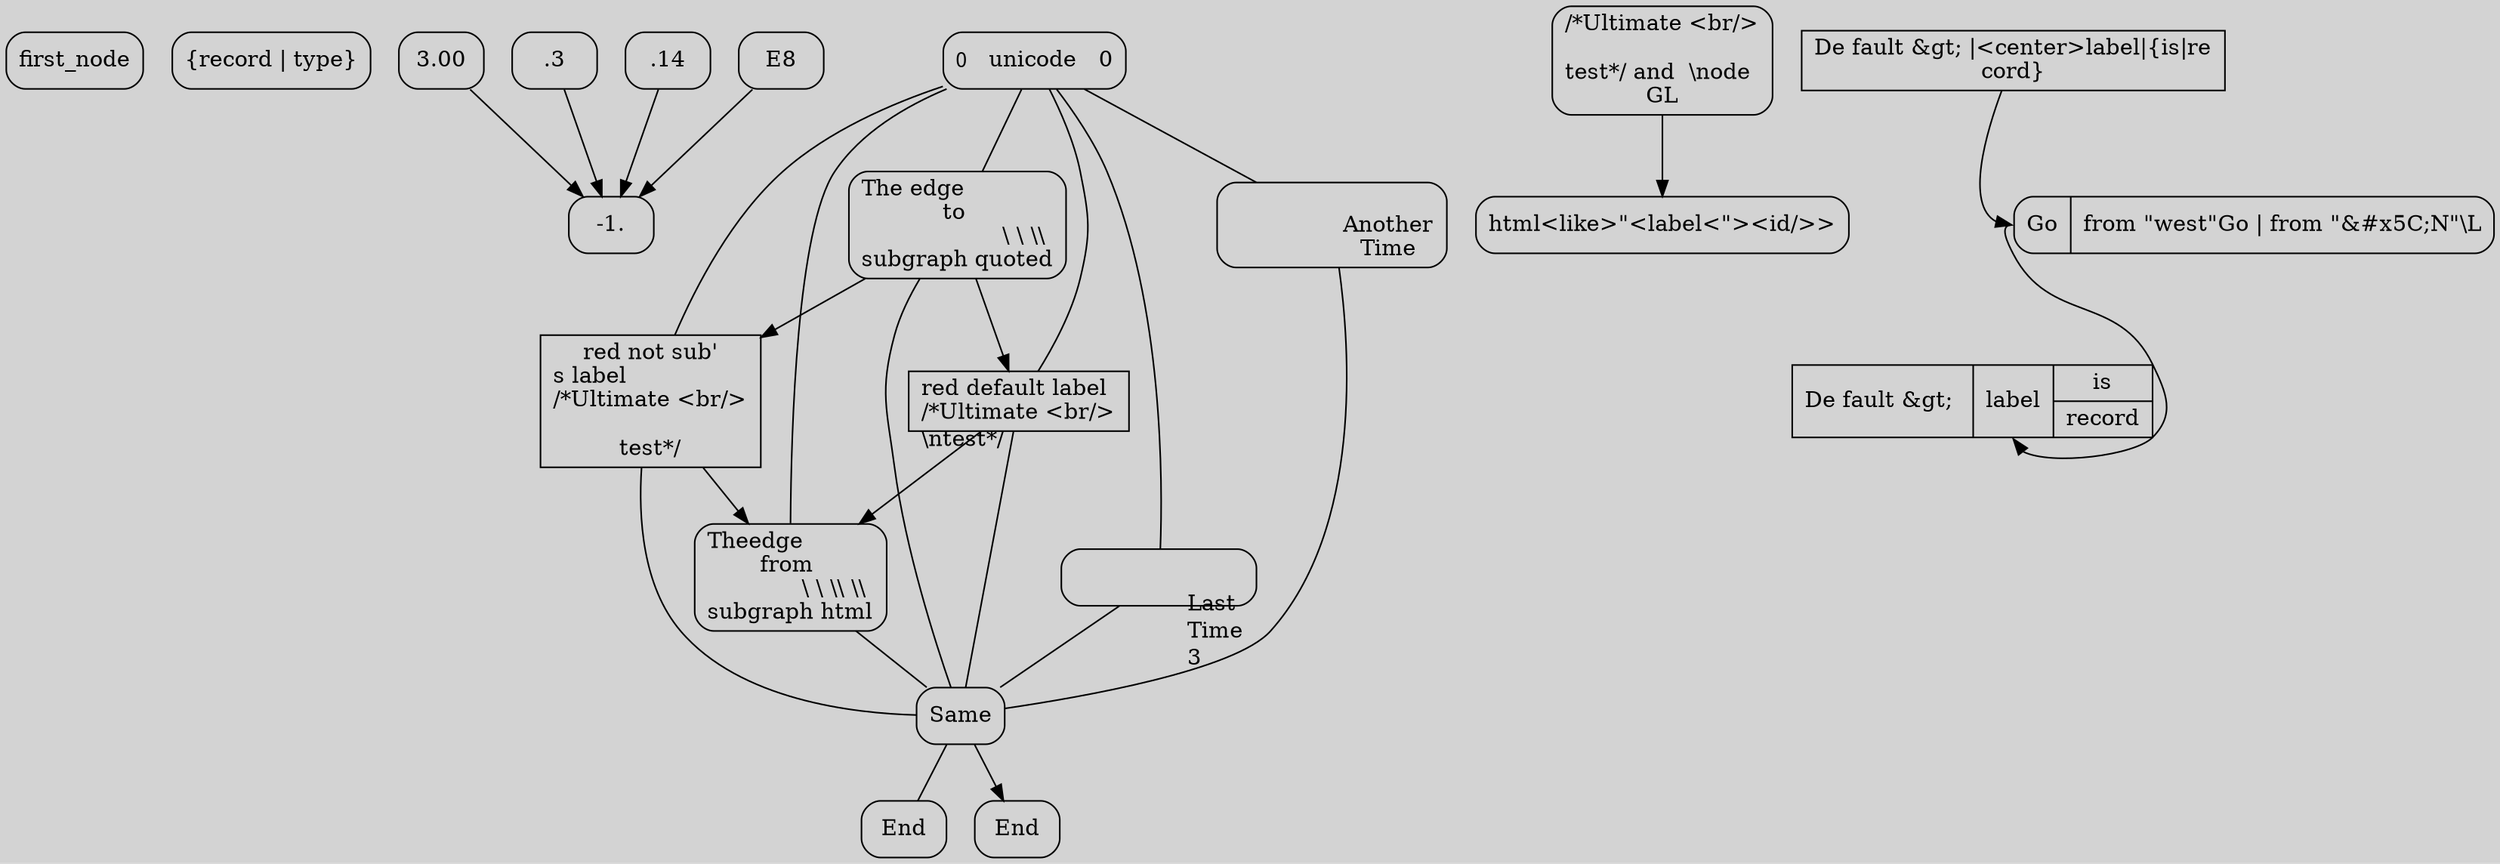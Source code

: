 digraph </*Ultimate <br/>
\ntest*/> {
	Node [shape="box", style="rounded"]
	node [shape="box", style="rounded"]
	charset="UTF-8" // The graph attr.
	first_node
	"{record | type}" [shape=record]
	{3.00.3.14E8}->-1.
	graph [bgcolor="lightgray"]
	html [label = <The
		edge <BR ALIGN="LEFT"/>from <BR ALIGN="CENTER"/>\ \\ \\\ \\\\ <BR ALIGN="RIGHT"/>subgraph html>]
	𝟢 unicode 0 -> {
		"The edge \lto \n\ \\ \\\ \\\\ \rsubgraph quoted" ->
		subgraph "3-rd level" {
			node [label=0label = <&#x72;&#x65;&#x64; default 
			label<br align="left"/>\G>,style=<#> ; color 
			= "&#x72;&#x65;&#x64;" , none=<//> , ]
			"q\"q"<q"q><q&quot;q>"q&quot;q"# Expect 2 nodes.
		} ->
		html->{}->
		<
		Last
		Time
		>"
		Another
		Time"
	} ->"Same"->"End" [dir=none]
	"Sa\
me"->"En\d"
	subgraph "1-st level\G" {
		< and \ \\nod&#x65;\l\G> [label="\G\N\L"] //Hmm, "...\L" differ from <...\L>
		" and \ \\nod&#x65;\l\G" -> <html<like>"<label<"><id/>>>
	}
	node [label="De\ fault &amp;gt; |<cen\
ter>label|"+/*Comments are like empty space.*/
"{is|re
cord}" style=""]
	first_node
	second_node
	node [shape=record]
	last_node
	node ["sha\
pe"=Mrecord]
	west [label=<Go | from "&#x5C;N"\L>]
	second_node->"west":w
	->last_node:
	center/*port*/
	:s
	"q\"q"[label="red "+"not "+"sub'
s "+"label\l\G"]
		"
		Last
		Time
		"[label=<\N3>]
}